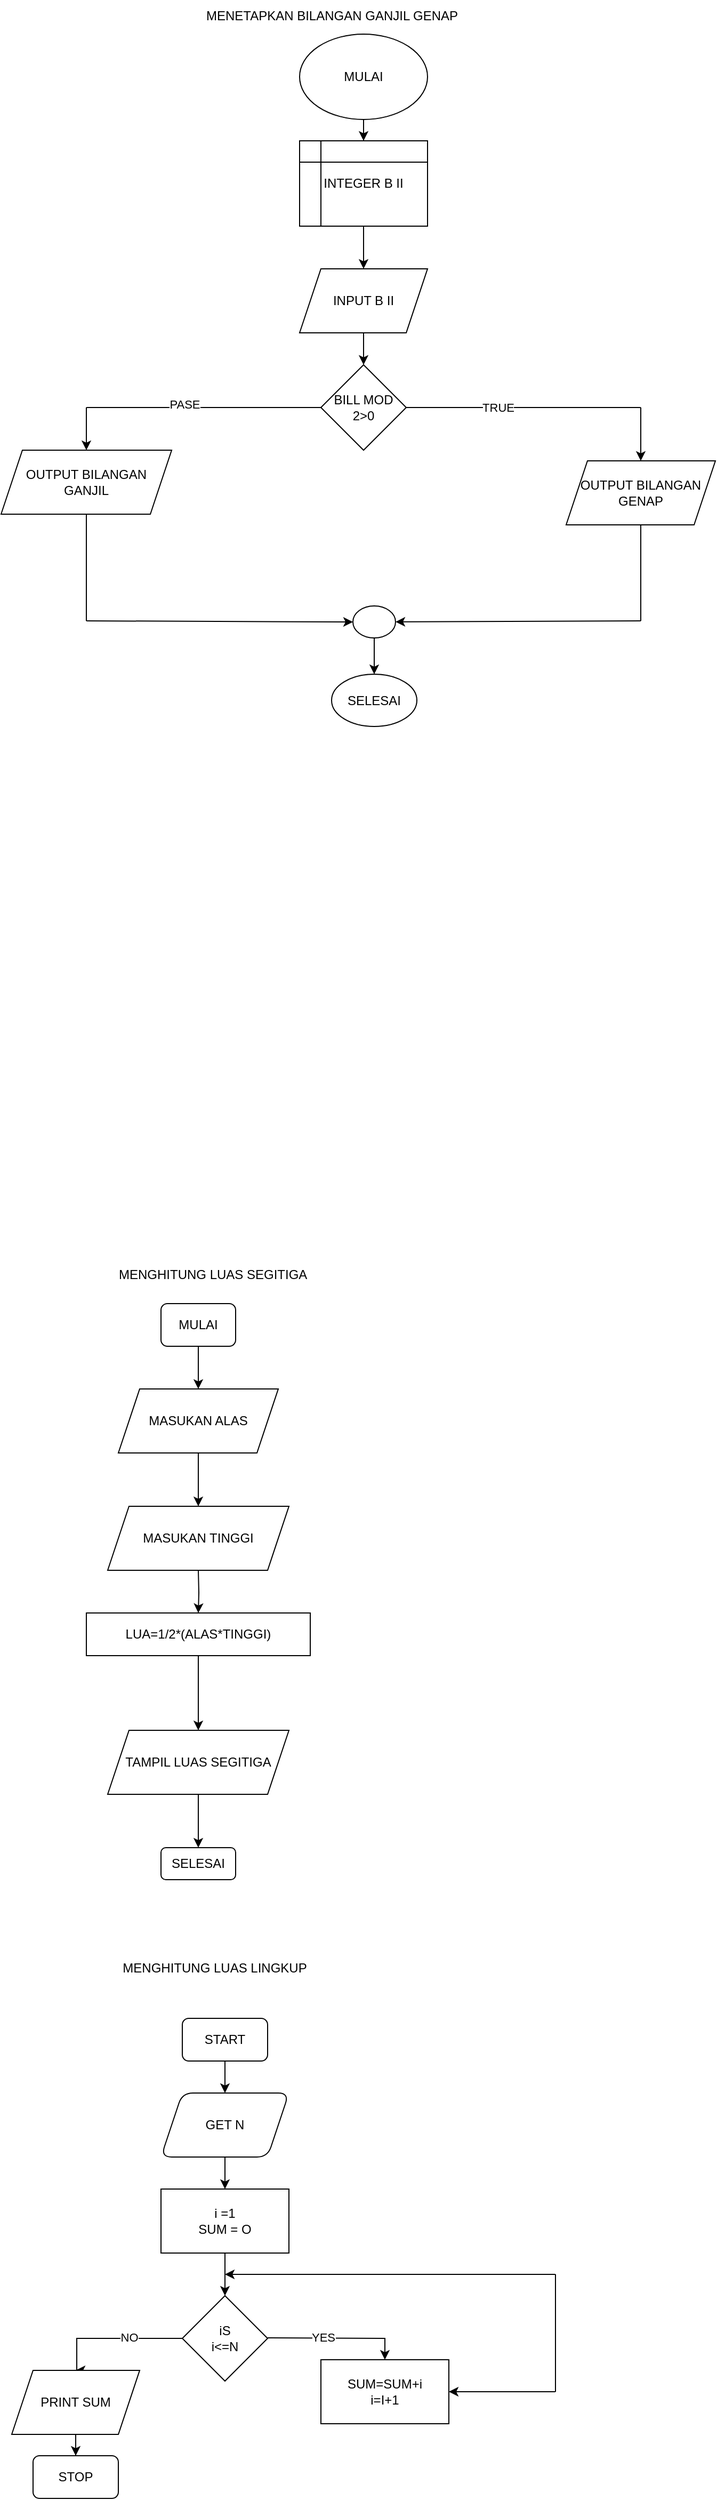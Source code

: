 <mxfile version="22.0.4" type="github">
  <diagram id="C5RBs43oDa-KdzZeNtuy" name="Page-1">
    <mxGraphModel dx="1066" dy="2951" grid="1" gridSize="10" guides="1" tooltips="1" connect="1" arrows="1" fold="1" page="1" pageScale="1" pageWidth="827" pageHeight="1169" math="0" shadow="0">
      <root>
        <mxCell id="WIyWlLk6GJQsqaUBKTNV-0" />
        <mxCell id="WIyWlLk6GJQsqaUBKTNV-1" parent="WIyWlLk6GJQsqaUBKTNV-0" />
        <mxCell id="BG6c6Dq13q3d1mDLq1Mq-18" value="MENGHITUNG LUAS SEGITIGA&amp;nbsp;" style="text;html=1;align=center;verticalAlign=middle;resizable=0;points=[];autosize=1;strokeColor=none;fillColor=none;" vertex="1" parent="WIyWlLk6GJQsqaUBKTNV-1">
          <mxGeometry x="180" y="-2" width="200" height="30" as="geometry" />
        </mxCell>
        <mxCell id="BG6c6Dq13q3d1mDLq1Mq-19" value="MENGHITUNG LUAS LINGKUP" style="text;html=1;align=center;verticalAlign=middle;resizable=0;points=[];autosize=1;strokeColor=none;fillColor=none;" vertex="1" parent="WIyWlLk6GJQsqaUBKTNV-1">
          <mxGeometry x="180" y="648" width="200" height="30" as="geometry" />
        </mxCell>
        <mxCell id="BG6c6Dq13q3d1mDLq1Mq-22" value="" style="edgeStyle=orthogonalEdgeStyle;rounded=0;orthogonalLoop=1;jettySize=auto;html=1;" edge="1" parent="WIyWlLk6GJQsqaUBKTNV-1" source="BG6c6Dq13q3d1mDLq1Mq-20" target="BG6c6Dq13q3d1mDLq1Mq-21">
          <mxGeometry relative="1" as="geometry" />
        </mxCell>
        <mxCell id="BG6c6Dq13q3d1mDLq1Mq-20" value="START" style="rounded=1;whiteSpace=wrap;html=1;" vertex="1" parent="WIyWlLk6GJQsqaUBKTNV-1">
          <mxGeometry x="250" y="710" width="80" height="40" as="geometry" />
        </mxCell>
        <mxCell id="BG6c6Dq13q3d1mDLq1Mq-26" value="" style="edgeStyle=orthogonalEdgeStyle;rounded=0;orthogonalLoop=1;jettySize=auto;html=1;" edge="1" parent="WIyWlLk6GJQsqaUBKTNV-1" source="BG6c6Dq13q3d1mDLq1Mq-21" target="BG6c6Dq13q3d1mDLq1Mq-25">
          <mxGeometry relative="1" as="geometry" />
        </mxCell>
        <mxCell id="BG6c6Dq13q3d1mDLq1Mq-21" value="GET N" style="shape=parallelogram;perimeter=parallelogramPerimeter;whiteSpace=wrap;html=1;fixedSize=1;rounded=1;" vertex="1" parent="WIyWlLk6GJQsqaUBKTNV-1">
          <mxGeometry x="230" y="780" width="120" height="60" as="geometry" />
        </mxCell>
        <mxCell id="BG6c6Dq13q3d1mDLq1Mq-28" value="" style="edgeStyle=orthogonalEdgeStyle;rounded=0;orthogonalLoop=1;jettySize=auto;html=1;" edge="1" parent="WIyWlLk6GJQsqaUBKTNV-1" source="BG6c6Dq13q3d1mDLq1Mq-25" target="BG6c6Dq13q3d1mDLq1Mq-27">
          <mxGeometry relative="1" as="geometry" />
        </mxCell>
        <mxCell id="BG6c6Dq13q3d1mDLq1Mq-25" value="i =1&lt;br&gt;SUM = O" style="rounded=0;whiteSpace=wrap;html=1;" vertex="1" parent="WIyWlLk6GJQsqaUBKTNV-1">
          <mxGeometry x="230" y="870" width="120" height="60" as="geometry" />
        </mxCell>
        <mxCell id="BG6c6Dq13q3d1mDLq1Mq-29" style="edgeStyle=orthogonalEdgeStyle;rounded=0;orthogonalLoop=1;jettySize=auto;html=1;" edge="1" parent="WIyWlLk6GJQsqaUBKTNV-1" target="BG6c6Dq13q3d1mDLq1Mq-31">
          <mxGeometry relative="1" as="geometry">
            <mxPoint x="440" y="1050" as="targetPoint" />
            <mxPoint x="330" y="1009.5" as="sourcePoint" />
          </mxGeometry>
        </mxCell>
        <mxCell id="BG6c6Dq13q3d1mDLq1Mq-32" value="YES" style="edgeLabel;html=1;align=center;verticalAlign=middle;resizable=0;points=[];" vertex="1" connectable="0" parent="BG6c6Dq13q3d1mDLq1Mq-29">
          <mxGeometry x="-0.2" y="1" relative="1" as="geometry">
            <mxPoint as="offset" />
          </mxGeometry>
        </mxCell>
        <mxCell id="BG6c6Dq13q3d1mDLq1Mq-33" style="edgeStyle=orthogonalEdgeStyle;rounded=0;orthogonalLoop=1;jettySize=auto;html=1;entryX=0.5;entryY=0;entryDx=0;entryDy=0;" edge="1" parent="WIyWlLk6GJQsqaUBKTNV-1" source="BG6c6Dq13q3d1mDLq1Mq-27" target="BG6c6Dq13q3d1mDLq1Mq-35">
          <mxGeometry relative="1" as="geometry">
            <mxPoint x="150" y="1060" as="targetPoint" />
            <Array as="points">
              <mxPoint x="151" y="1010" />
            </Array>
          </mxGeometry>
        </mxCell>
        <mxCell id="BG6c6Dq13q3d1mDLq1Mq-42" value="NO" style="edgeLabel;html=1;align=center;verticalAlign=middle;resizable=0;points=[];" vertex="1" connectable="0" parent="BG6c6Dq13q3d1mDLq1Mq-33">
          <mxGeometry x="-0.225" y="-1" relative="1" as="geometry">
            <mxPoint as="offset" />
          </mxGeometry>
        </mxCell>
        <mxCell id="BG6c6Dq13q3d1mDLq1Mq-27" value="iS&lt;br&gt;i&amp;lt;=N" style="rhombus;whiteSpace=wrap;html=1;rounded=0;" vertex="1" parent="WIyWlLk6GJQsqaUBKTNV-1">
          <mxGeometry x="250" y="970" width="80" height="80" as="geometry" />
        </mxCell>
        <mxCell id="BG6c6Dq13q3d1mDLq1Mq-31" value="SUM=SUM+i&lt;br&gt;i=I+1" style="rounded=0;whiteSpace=wrap;html=1;" vertex="1" parent="WIyWlLk6GJQsqaUBKTNV-1">
          <mxGeometry x="380" y="1030" width="120" height="60" as="geometry" />
        </mxCell>
        <mxCell id="BG6c6Dq13q3d1mDLq1Mq-38" value="" style="edgeStyle=orthogonalEdgeStyle;rounded=0;orthogonalLoop=1;jettySize=auto;html=1;" edge="1" parent="WIyWlLk6GJQsqaUBKTNV-1" source="BG6c6Dq13q3d1mDLq1Mq-35" target="BG6c6Dq13q3d1mDLq1Mq-37">
          <mxGeometry relative="1" as="geometry" />
        </mxCell>
        <mxCell id="BG6c6Dq13q3d1mDLq1Mq-35" value="PRINT SUM" style="shape=parallelogram;perimeter=parallelogramPerimeter;whiteSpace=wrap;html=1;fixedSize=1;" vertex="1" parent="WIyWlLk6GJQsqaUBKTNV-1">
          <mxGeometry x="90" y="1040" width="120" height="60" as="geometry" />
        </mxCell>
        <mxCell id="BG6c6Dq13q3d1mDLq1Mq-37" value="STOP" style="rounded=1;whiteSpace=wrap;html=1;" vertex="1" parent="WIyWlLk6GJQsqaUBKTNV-1">
          <mxGeometry x="110" y="1120" width="80" height="40" as="geometry" />
        </mxCell>
        <mxCell id="BG6c6Dq13q3d1mDLq1Mq-39" value="" style="endArrow=classic;html=1;rounded=0;" edge="1" parent="WIyWlLk6GJQsqaUBKTNV-1">
          <mxGeometry width="50" height="50" relative="1" as="geometry">
            <mxPoint x="600" y="950" as="sourcePoint" />
            <mxPoint x="290" y="950" as="targetPoint" />
          </mxGeometry>
        </mxCell>
        <mxCell id="BG6c6Dq13q3d1mDLq1Mq-40" value="" style="endArrow=none;html=1;rounded=0;" edge="1" parent="WIyWlLk6GJQsqaUBKTNV-1">
          <mxGeometry width="50" height="50" relative="1" as="geometry">
            <mxPoint x="600" y="950" as="sourcePoint" />
            <mxPoint x="600" y="1060" as="targetPoint" />
          </mxGeometry>
        </mxCell>
        <mxCell id="BG6c6Dq13q3d1mDLq1Mq-41" value="" style="endArrow=classic;html=1;rounded=0;entryX=1;entryY=0.5;entryDx=0;entryDy=0;" edge="1" parent="WIyWlLk6GJQsqaUBKTNV-1" target="BG6c6Dq13q3d1mDLq1Mq-31">
          <mxGeometry width="50" height="50" relative="1" as="geometry">
            <mxPoint x="600" y="1060" as="sourcePoint" />
            <mxPoint x="450" y="900" as="targetPoint" />
          </mxGeometry>
        </mxCell>
        <mxCell id="BG6c6Dq13q3d1mDLq1Mq-45" value="" style="edgeStyle=orthogonalEdgeStyle;rounded=0;orthogonalLoop=1;jettySize=auto;html=1;" edge="1" parent="WIyWlLk6GJQsqaUBKTNV-1" source="BG6c6Dq13q3d1mDLq1Mq-43" target="BG6c6Dq13q3d1mDLq1Mq-44">
          <mxGeometry relative="1" as="geometry" />
        </mxCell>
        <mxCell id="BG6c6Dq13q3d1mDLq1Mq-43" value="MULAI" style="ellipse;whiteSpace=wrap;html=1;" vertex="1" parent="WIyWlLk6GJQsqaUBKTNV-1">
          <mxGeometry x="360" y="-1150" width="120" height="80" as="geometry" />
        </mxCell>
        <mxCell id="BG6c6Dq13q3d1mDLq1Mq-47" value="" style="edgeStyle=orthogonalEdgeStyle;rounded=0;orthogonalLoop=1;jettySize=auto;html=1;" edge="1" parent="WIyWlLk6GJQsqaUBKTNV-1" source="BG6c6Dq13q3d1mDLq1Mq-44" target="BG6c6Dq13q3d1mDLq1Mq-46">
          <mxGeometry relative="1" as="geometry" />
        </mxCell>
        <mxCell id="BG6c6Dq13q3d1mDLq1Mq-44" value="INTEGER B II" style="shape=internalStorage;whiteSpace=wrap;html=1;backgroundOutline=1;" vertex="1" parent="WIyWlLk6GJQsqaUBKTNV-1">
          <mxGeometry x="360" y="-1050" width="120" height="80" as="geometry" />
        </mxCell>
        <mxCell id="BG6c6Dq13q3d1mDLq1Mq-49" value="" style="edgeStyle=orthogonalEdgeStyle;rounded=0;orthogonalLoop=1;jettySize=auto;html=1;" edge="1" parent="WIyWlLk6GJQsqaUBKTNV-1" source="BG6c6Dq13q3d1mDLq1Mq-46" target="BG6c6Dq13q3d1mDLq1Mq-48">
          <mxGeometry relative="1" as="geometry" />
        </mxCell>
        <mxCell id="BG6c6Dq13q3d1mDLq1Mq-46" value="INPUT B II" style="shape=parallelogram;perimeter=parallelogramPerimeter;whiteSpace=wrap;html=1;fixedSize=1;" vertex="1" parent="WIyWlLk6GJQsqaUBKTNV-1">
          <mxGeometry x="360" y="-930" width="120" height="60" as="geometry" />
        </mxCell>
        <mxCell id="BG6c6Dq13q3d1mDLq1Mq-48" value="BILL MOD 2&amp;gt;0" style="rhombus;whiteSpace=wrap;html=1;" vertex="1" parent="WIyWlLk6GJQsqaUBKTNV-1">
          <mxGeometry x="380" y="-840" width="80" height="80" as="geometry" />
        </mxCell>
        <mxCell id="BG6c6Dq13q3d1mDLq1Mq-52" value="" style="endArrow=none;html=1;rounded=0;exitX=1;exitY=0.5;exitDx=0;exitDy=0;" edge="1" parent="WIyWlLk6GJQsqaUBKTNV-1" source="BG6c6Dq13q3d1mDLq1Mq-48">
          <mxGeometry width="50" height="50" relative="1" as="geometry">
            <mxPoint x="400" y="-960" as="sourcePoint" />
            <mxPoint x="680" y="-800" as="targetPoint" />
          </mxGeometry>
        </mxCell>
        <mxCell id="BG6c6Dq13q3d1mDLq1Mq-61" value="TRUE" style="edgeLabel;html=1;align=center;verticalAlign=middle;resizable=0;points=[];" vertex="1" connectable="0" parent="BG6c6Dq13q3d1mDLq1Mq-52">
          <mxGeometry x="-0.218" relative="1" as="geometry">
            <mxPoint as="offset" />
          </mxGeometry>
        </mxCell>
        <mxCell id="BG6c6Dq13q3d1mDLq1Mq-54" value="OUTPUT BILANGAN GENAP" style="shape=parallelogram;perimeter=parallelogramPerimeter;whiteSpace=wrap;html=1;fixedSize=1;" vertex="1" parent="WIyWlLk6GJQsqaUBKTNV-1">
          <mxGeometry x="610" y="-750" width="140" height="60" as="geometry" />
        </mxCell>
        <mxCell id="BG6c6Dq13q3d1mDLq1Mq-55" value="" style="endArrow=none;html=1;rounded=0;exitX=0;exitY=0.5;exitDx=0;exitDy=0;" edge="1" parent="WIyWlLk6GJQsqaUBKTNV-1" source="BG6c6Dq13q3d1mDLq1Mq-48">
          <mxGeometry width="50" height="50" relative="1" as="geometry">
            <mxPoint x="400" y="-830" as="sourcePoint" />
            <mxPoint x="160" y="-800" as="targetPoint" />
          </mxGeometry>
        </mxCell>
        <mxCell id="BG6c6Dq13q3d1mDLq1Mq-60" value="PASE" style="edgeLabel;html=1;align=center;verticalAlign=middle;resizable=0;points=[];" vertex="1" connectable="0" parent="BG6c6Dq13q3d1mDLq1Mq-55">
          <mxGeometry x="0.164" y="-3" relative="1" as="geometry">
            <mxPoint as="offset" />
          </mxGeometry>
        </mxCell>
        <mxCell id="BG6c6Dq13q3d1mDLq1Mq-57" value="" style="endArrow=classic;html=1;rounded=0;entryX=0.5;entryY=0;entryDx=0;entryDy=0;" edge="1" parent="WIyWlLk6GJQsqaUBKTNV-1" target="BG6c6Dq13q3d1mDLq1Mq-54">
          <mxGeometry width="50" height="50" relative="1" as="geometry">
            <mxPoint x="680" y="-800" as="sourcePoint" />
            <mxPoint x="450" y="-880" as="targetPoint" />
          </mxGeometry>
        </mxCell>
        <mxCell id="BG6c6Dq13q3d1mDLq1Mq-58" value="" style="endArrow=classic;html=1;rounded=0;" edge="1" parent="WIyWlLk6GJQsqaUBKTNV-1" target="BG6c6Dq13q3d1mDLq1Mq-59">
          <mxGeometry width="50" height="50" relative="1" as="geometry">
            <mxPoint x="160" y="-800" as="sourcePoint" />
            <mxPoint x="160" y="-760" as="targetPoint" />
          </mxGeometry>
        </mxCell>
        <mxCell id="BG6c6Dq13q3d1mDLq1Mq-59" value="OUTPUT BILANGAN GANJIL" style="shape=parallelogram;perimeter=parallelogramPerimeter;whiteSpace=wrap;html=1;fixedSize=1;" vertex="1" parent="WIyWlLk6GJQsqaUBKTNV-1">
          <mxGeometry x="80" y="-760" width="160" height="60" as="geometry" />
        </mxCell>
        <mxCell id="BG6c6Dq13q3d1mDLq1Mq-63" value="" style="endArrow=none;html=1;rounded=0;exitX=0.5;exitY=1;exitDx=0;exitDy=0;" edge="1" parent="WIyWlLk6GJQsqaUBKTNV-1" source="BG6c6Dq13q3d1mDLq1Mq-54">
          <mxGeometry width="50" height="50" relative="1" as="geometry">
            <mxPoint x="400" y="-840" as="sourcePoint" />
            <mxPoint x="680" y="-600" as="targetPoint" />
          </mxGeometry>
        </mxCell>
        <mxCell id="BG6c6Dq13q3d1mDLq1Mq-64" value="" style="endArrow=classic;html=1;rounded=0;" edge="1" parent="WIyWlLk6GJQsqaUBKTNV-1" target="BG6c6Dq13q3d1mDLq1Mq-66">
          <mxGeometry width="50" height="50" relative="1" as="geometry">
            <mxPoint x="680" y="-600" as="sourcePoint" />
            <mxPoint x="510" y="-600" as="targetPoint" />
          </mxGeometry>
        </mxCell>
        <mxCell id="BG6c6Dq13q3d1mDLq1Mq-68" value="" style="edgeStyle=orthogonalEdgeStyle;rounded=0;orthogonalLoop=1;jettySize=auto;html=1;" edge="1" parent="WIyWlLk6GJQsqaUBKTNV-1" source="BG6c6Dq13q3d1mDLq1Mq-66" target="BG6c6Dq13q3d1mDLq1Mq-67">
          <mxGeometry relative="1" as="geometry" />
        </mxCell>
        <mxCell id="BG6c6Dq13q3d1mDLq1Mq-66" value="" style="ellipse;whiteSpace=wrap;html=1;" vertex="1" parent="WIyWlLk6GJQsqaUBKTNV-1">
          <mxGeometry x="410" y="-614" width="40" height="30" as="geometry" />
        </mxCell>
        <mxCell id="BG6c6Dq13q3d1mDLq1Mq-67" value="SELESAI" style="ellipse;whiteSpace=wrap;html=1;" vertex="1" parent="WIyWlLk6GJQsqaUBKTNV-1">
          <mxGeometry x="390" y="-550" width="80" height="49" as="geometry" />
        </mxCell>
        <mxCell id="BG6c6Dq13q3d1mDLq1Mq-69" value="" style="endArrow=none;html=1;rounded=0;exitX=0.5;exitY=1;exitDx=0;exitDy=0;" edge="1" parent="WIyWlLk6GJQsqaUBKTNV-1" source="BG6c6Dq13q3d1mDLq1Mq-59">
          <mxGeometry width="50" height="50" relative="1" as="geometry">
            <mxPoint x="400" y="-740" as="sourcePoint" />
            <mxPoint x="160" y="-600" as="targetPoint" />
          </mxGeometry>
        </mxCell>
        <mxCell id="BG6c6Dq13q3d1mDLq1Mq-70" value="" style="endArrow=classic;html=1;rounded=0;entryX=0;entryY=0.5;entryDx=0;entryDy=0;" edge="1" parent="WIyWlLk6GJQsqaUBKTNV-1" target="BG6c6Dq13q3d1mDLq1Mq-66">
          <mxGeometry width="50" height="50" relative="1" as="geometry">
            <mxPoint x="160" y="-600" as="sourcePoint" />
            <mxPoint x="450" y="-790" as="targetPoint" />
          </mxGeometry>
        </mxCell>
        <mxCell id="BG6c6Dq13q3d1mDLq1Mq-71" value="MENETAPKAN BILANGAN GANJIL GENAP" style="text;html=1;align=center;verticalAlign=middle;resizable=0;points=[];autosize=1;strokeColor=none;fillColor=none;" vertex="1" parent="WIyWlLk6GJQsqaUBKTNV-1">
          <mxGeometry x="260" y="-1182" width="260" height="30" as="geometry" />
        </mxCell>
        <mxCell id="BG6c6Dq13q3d1mDLq1Mq-74" value="" style="edgeStyle=orthogonalEdgeStyle;rounded=0;orthogonalLoop=1;jettySize=auto;html=1;" edge="1" parent="WIyWlLk6GJQsqaUBKTNV-1" source="BG6c6Dq13q3d1mDLq1Mq-72">
          <mxGeometry relative="1" as="geometry">
            <mxPoint x="265" y="120" as="targetPoint" />
          </mxGeometry>
        </mxCell>
        <mxCell id="BG6c6Dq13q3d1mDLq1Mq-72" value="MULAI" style="rounded=1;whiteSpace=wrap;html=1;" vertex="1" parent="WIyWlLk6GJQsqaUBKTNV-1">
          <mxGeometry x="230" y="40" width="70" height="40" as="geometry" />
        </mxCell>
        <mxCell id="BG6c6Dq13q3d1mDLq1Mq-76" value="" style="edgeStyle=orthogonalEdgeStyle;rounded=0;orthogonalLoop=1;jettySize=auto;html=1;" edge="1" parent="WIyWlLk6GJQsqaUBKTNV-1">
          <mxGeometry relative="1" as="geometry">
            <mxPoint x="265" y="180" as="sourcePoint" />
            <mxPoint x="265" y="230" as="targetPoint" />
          </mxGeometry>
        </mxCell>
        <mxCell id="BG6c6Dq13q3d1mDLq1Mq-78" value="" style="edgeStyle=orthogonalEdgeStyle;rounded=0;orthogonalLoop=1;jettySize=auto;html=1;" edge="1" parent="WIyWlLk6GJQsqaUBKTNV-1" target="BG6c6Dq13q3d1mDLq1Mq-77">
          <mxGeometry relative="1" as="geometry">
            <mxPoint x="265" y="290" as="sourcePoint" />
          </mxGeometry>
        </mxCell>
        <mxCell id="BG6c6Dq13q3d1mDLq1Mq-80" value="" style="edgeStyle=orthogonalEdgeStyle;rounded=0;orthogonalLoop=1;jettySize=auto;html=1;entryX=0.5;entryY=0;entryDx=0;entryDy=0;" edge="1" parent="WIyWlLk6GJQsqaUBKTNV-1" source="BG6c6Dq13q3d1mDLq1Mq-77" target="BG6c6Dq13q3d1mDLq1Mq-81">
          <mxGeometry relative="1" as="geometry">
            <mxPoint x="265" y="440" as="targetPoint" />
          </mxGeometry>
        </mxCell>
        <mxCell id="BG6c6Dq13q3d1mDLq1Mq-77" value="LUA=1/2*(ALAS*TINGGI)" style="rounded=0;whiteSpace=wrap;html=1;" vertex="1" parent="WIyWlLk6GJQsqaUBKTNV-1">
          <mxGeometry x="160" y="330" width="210" height="40" as="geometry" />
        </mxCell>
        <mxCell id="BG6c6Dq13q3d1mDLq1Mq-85" value="" style="edgeStyle=orthogonalEdgeStyle;rounded=0;orthogonalLoop=1;jettySize=auto;html=1;" edge="1" parent="WIyWlLk6GJQsqaUBKTNV-1" source="BG6c6Dq13q3d1mDLq1Mq-81" target="BG6c6Dq13q3d1mDLq1Mq-84">
          <mxGeometry relative="1" as="geometry" />
        </mxCell>
        <mxCell id="BG6c6Dq13q3d1mDLq1Mq-81" value="TAMPIL LUAS SEGITIGA" style="shape=parallelogram;perimeter=parallelogramPerimeter;whiteSpace=wrap;html=1;fixedSize=1;" vertex="1" parent="WIyWlLk6GJQsqaUBKTNV-1">
          <mxGeometry x="180" y="440" width="170" height="60" as="geometry" />
        </mxCell>
        <mxCell id="BG6c6Dq13q3d1mDLq1Mq-82" value="MASUKAN ALAS" style="shape=parallelogram;perimeter=parallelogramPerimeter;whiteSpace=wrap;html=1;fixedSize=1;" vertex="1" parent="WIyWlLk6GJQsqaUBKTNV-1">
          <mxGeometry x="190" y="120" width="150" height="60" as="geometry" />
        </mxCell>
        <mxCell id="BG6c6Dq13q3d1mDLq1Mq-83" value="MASUKAN TINGGI" style="shape=parallelogram;perimeter=parallelogramPerimeter;whiteSpace=wrap;html=1;fixedSize=1;" vertex="1" parent="WIyWlLk6GJQsqaUBKTNV-1">
          <mxGeometry x="180" y="230" width="170" height="60" as="geometry" />
        </mxCell>
        <mxCell id="BG6c6Dq13q3d1mDLq1Mq-84" value="SELESAI" style="rounded=1;whiteSpace=wrap;html=1;" vertex="1" parent="WIyWlLk6GJQsqaUBKTNV-1">
          <mxGeometry x="230" y="550" width="70" height="30" as="geometry" />
        </mxCell>
      </root>
    </mxGraphModel>
  </diagram>
</mxfile>
